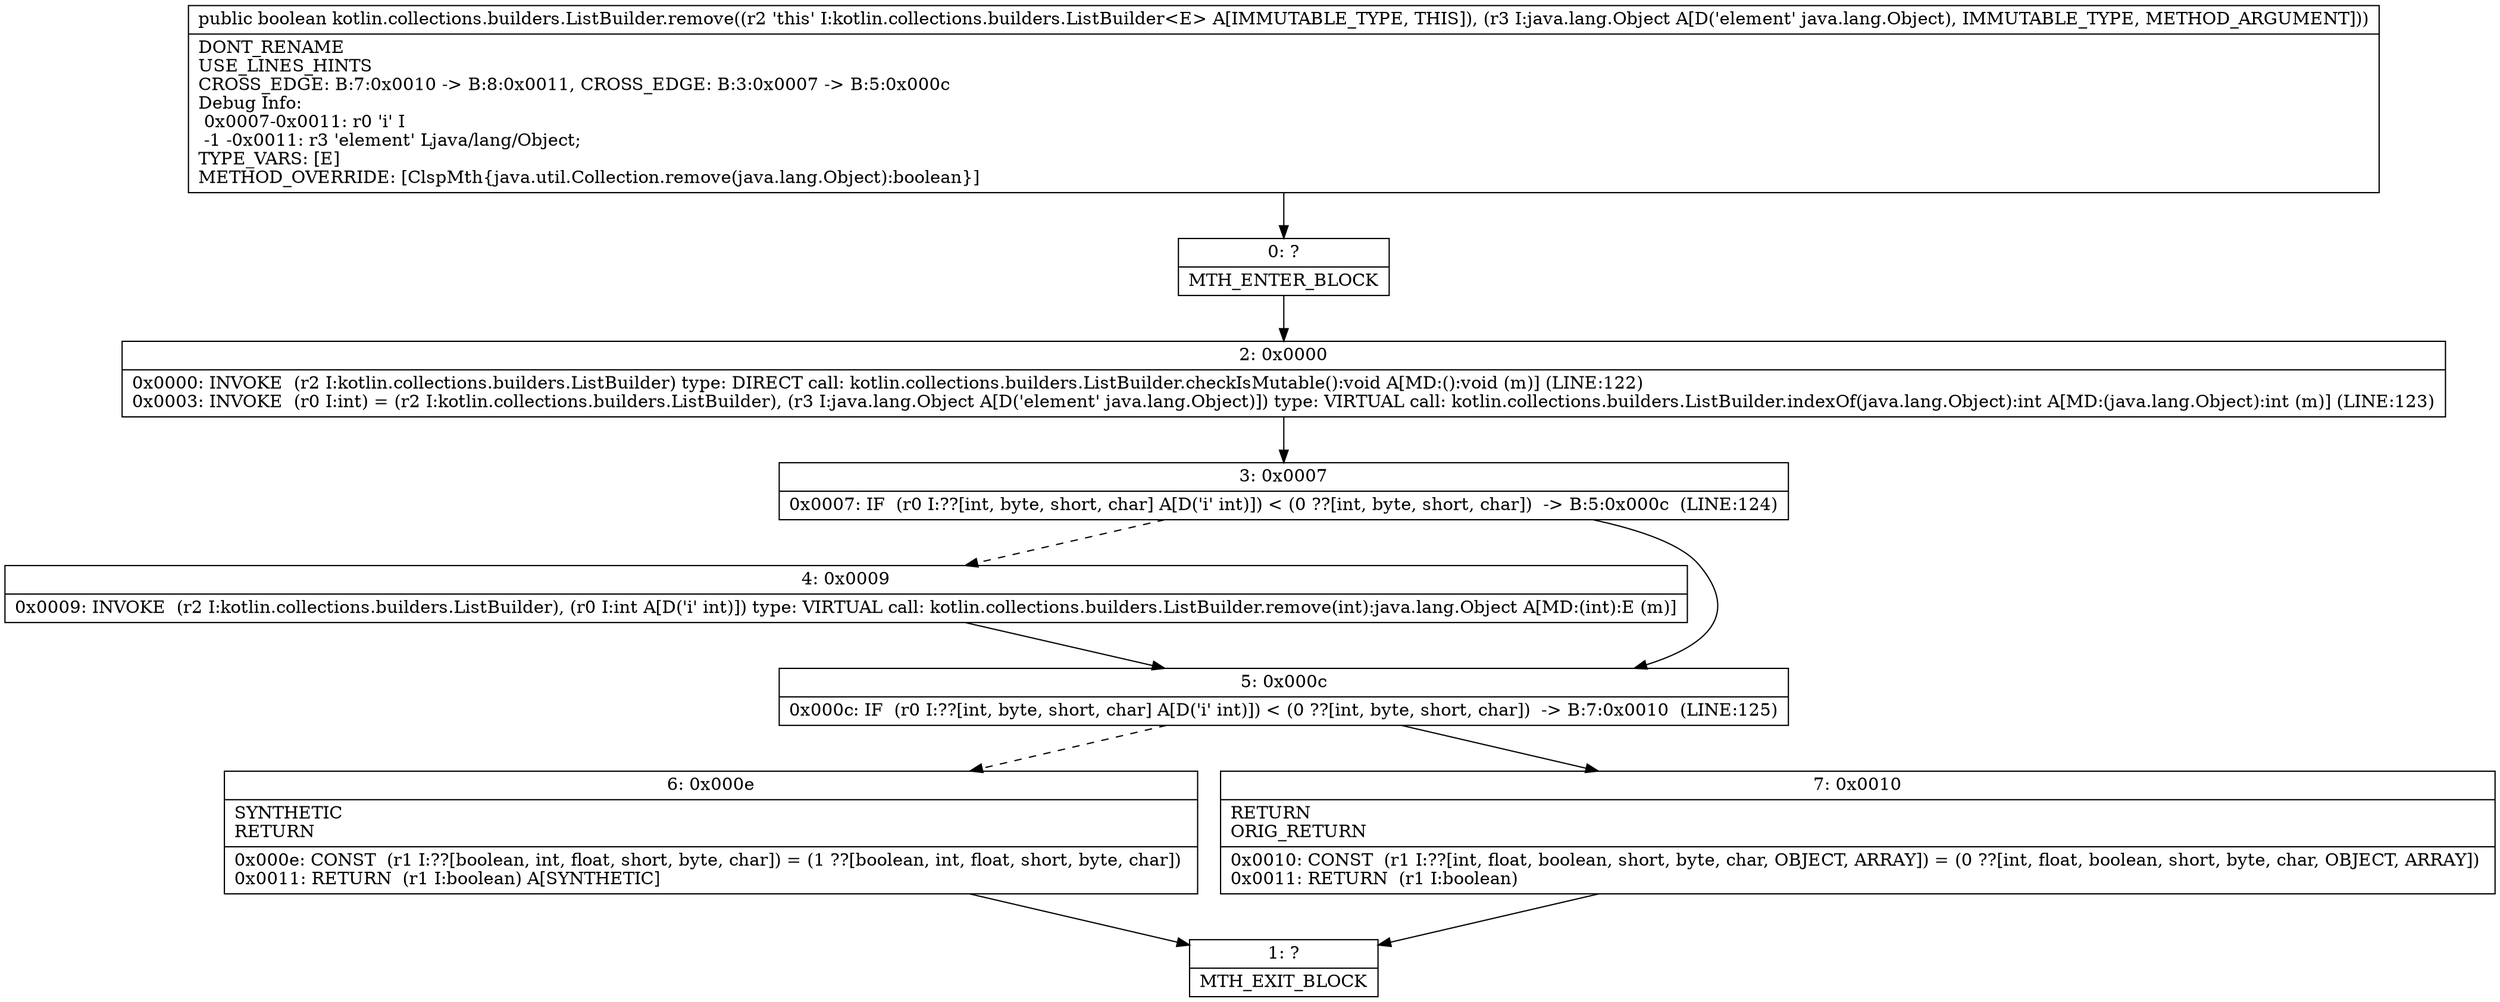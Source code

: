 digraph "CFG forkotlin.collections.builders.ListBuilder.remove(Ljava\/lang\/Object;)Z" {
Node_0 [shape=record,label="{0\:\ ?|MTH_ENTER_BLOCK\l}"];
Node_2 [shape=record,label="{2\:\ 0x0000|0x0000: INVOKE  (r2 I:kotlin.collections.builders.ListBuilder) type: DIRECT call: kotlin.collections.builders.ListBuilder.checkIsMutable():void A[MD:():void (m)] (LINE:122)\l0x0003: INVOKE  (r0 I:int) = (r2 I:kotlin.collections.builders.ListBuilder), (r3 I:java.lang.Object A[D('element' java.lang.Object)]) type: VIRTUAL call: kotlin.collections.builders.ListBuilder.indexOf(java.lang.Object):int A[MD:(java.lang.Object):int (m)] (LINE:123)\l}"];
Node_3 [shape=record,label="{3\:\ 0x0007|0x0007: IF  (r0 I:??[int, byte, short, char] A[D('i' int)]) \< (0 ??[int, byte, short, char])  \-\> B:5:0x000c  (LINE:124)\l}"];
Node_4 [shape=record,label="{4\:\ 0x0009|0x0009: INVOKE  (r2 I:kotlin.collections.builders.ListBuilder), (r0 I:int A[D('i' int)]) type: VIRTUAL call: kotlin.collections.builders.ListBuilder.remove(int):java.lang.Object A[MD:(int):E (m)]\l}"];
Node_5 [shape=record,label="{5\:\ 0x000c|0x000c: IF  (r0 I:??[int, byte, short, char] A[D('i' int)]) \< (0 ??[int, byte, short, char])  \-\> B:7:0x0010  (LINE:125)\l}"];
Node_6 [shape=record,label="{6\:\ 0x000e|SYNTHETIC\lRETURN\l|0x000e: CONST  (r1 I:??[boolean, int, float, short, byte, char]) = (1 ??[boolean, int, float, short, byte, char]) \l0x0011: RETURN  (r1 I:boolean) A[SYNTHETIC]\l}"];
Node_1 [shape=record,label="{1\:\ ?|MTH_EXIT_BLOCK\l}"];
Node_7 [shape=record,label="{7\:\ 0x0010|RETURN\lORIG_RETURN\l|0x0010: CONST  (r1 I:??[int, float, boolean, short, byte, char, OBJECT, ARRAY]) = (0 ??[int, float, boolean, short, byte, char, OBJECT, ARRAY]) \l0x0011: RETURN  (r1 I:boolean) \l}"];
MethodNode[shape=record,label="{public boolean kotlin.collections.builders.ListBuilder.remove((r2 'this' I:kotlin.collections.builders.ListBuilder\<E\> A[IMMUTABLE_TYPE, THIS]), (r3 I:java.lang.Object A[D('element' java.lang.Object), IMMUTABLE_TYPE, METHOD_ARGUMENT]))  | DONT_RENAME\lUSE_LINES_HINTS\lCROSS_EDGE: B:7:0x0010 \-\> B:8:0x0011, CROSS_EDGE: B:3:0x0007 \-\> B:5:0x000c\lDebug Info:\l  0x0007\-0x0011: r0 'i' I\l  \-1 \-0x0011: r3 'element' Ljava\/lang\/Object;\lTYPE_VARS: [E]\lMETHOD_OVERRIDE: [ClspMth\{java.util.Collection.remove(java.lang.Object):boolean\}]\l}"];
MethodNode -> Node_0;Node_0 -> Node_2;
Node_2 -> Node_3;
Node_3 -> Node_4[style=dashed];
Node_3 -> Node_5;
Node_4 -> Node_5;
Node_5 -> Node_6[style=dashed];
Node_5 -> Node_7;
Node_6 -> Node_1;
Node_7 -> Node_1;
}

